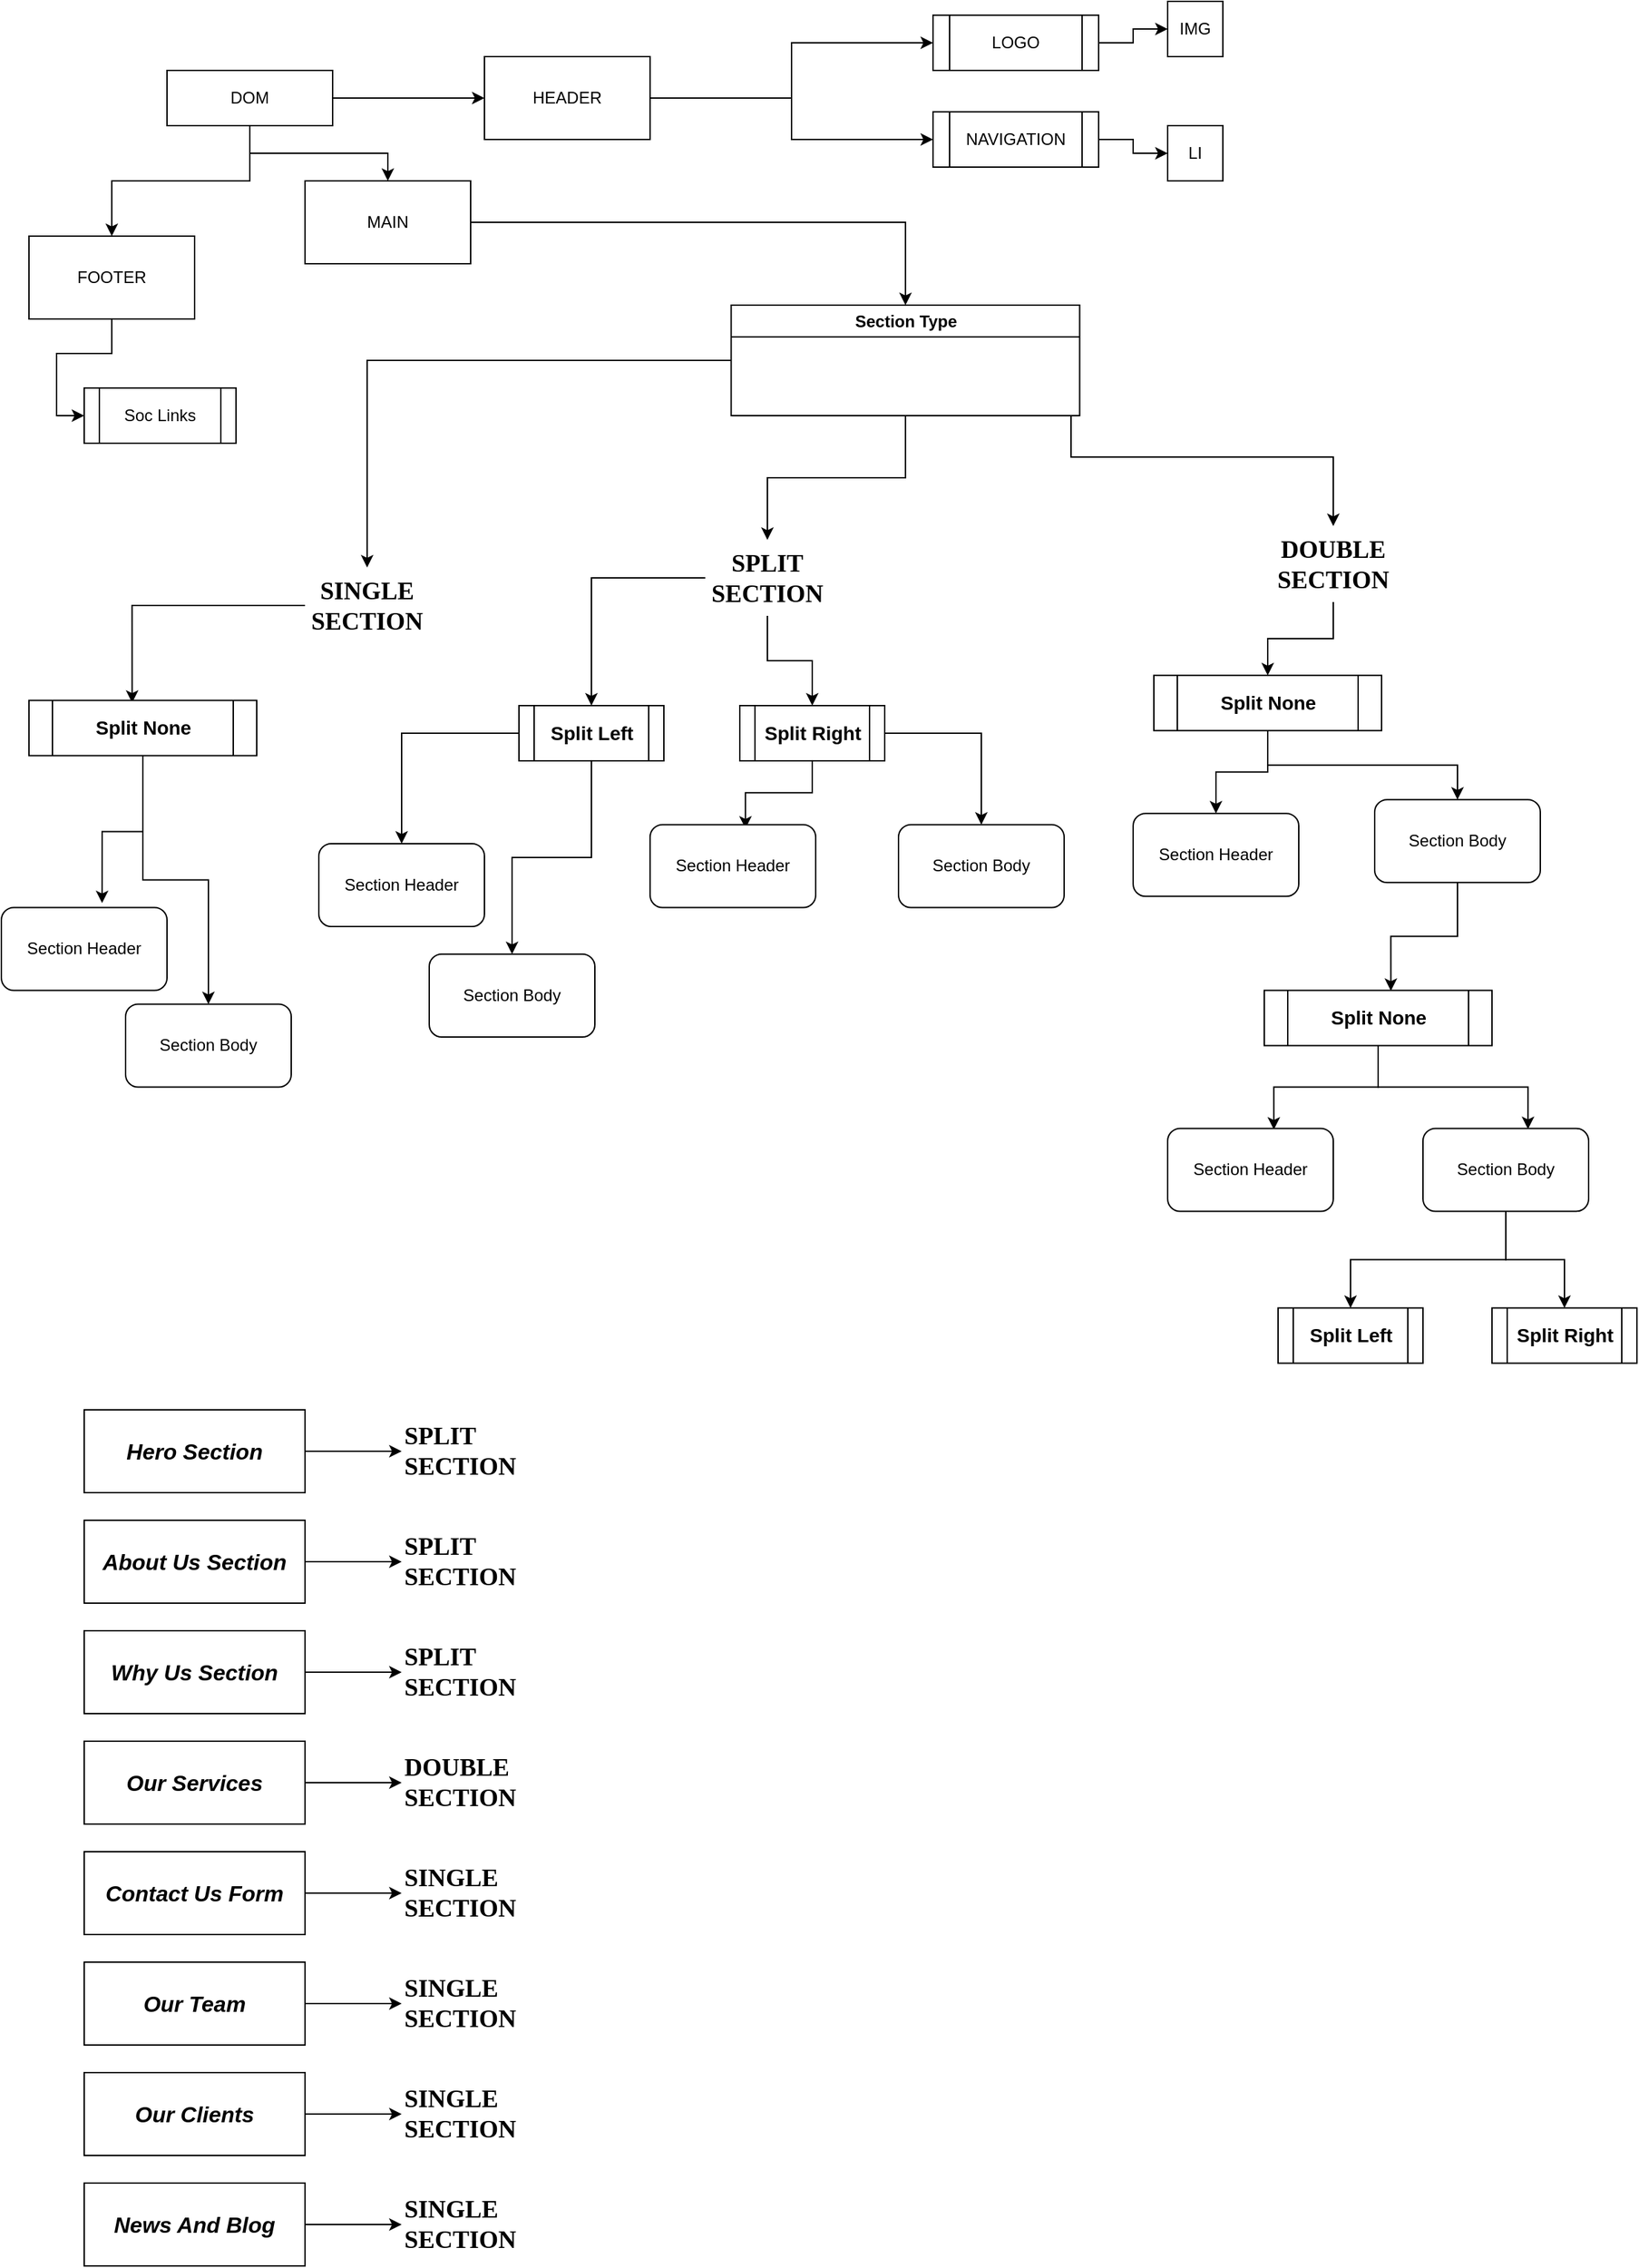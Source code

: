 <mxfile version="21.6.1" type="github">
  <diagram name="Page-1" id="3GMCaoutJsqQsDqICPwn">
    <mxGraphModel dx="4190" dy="3633" grid="1" gridSize="10" guides="1" tooltips="1" connect="1" arrows="1" fold="1" page="1" pageScale="1" pageWidth="850" pageHeight="1100" math="0" shadow="0">
      <root>
        <mxCell id="0" />
        <mxCell id="1" parent="0" />
        <mxCell id="UuIxYVkr14JvkqVsrURw-32" style="edgeStyle=orthogonalEdgeStyle;rounded=0;orthogonalLoop=1;jettySize=auto;html=1;" edge="1" parent="1" source="UuIxYVkr14JvkqVsrURw-1" target="UuIxYVkr14JvkqVsrURw-4">
          <mxGeometry relative="1" as="geometry" />
        </mxCell>
        <mxCell id="UuIxYVkr14JvkqVsrURw-33" style="edgeStyle=orthogonalEdgeStyle;rounded=0;orthogonalLoop=1;jettySize=auto;html=1;" edge="1" parent="1" source="UuIxYVkr14JvkqVsrURw-1" target="UuIxYVkr14JvkqVsrURw-3">
          <mxGeometry relative="1" as="geometry" />
        </mxCell>
        <mxCell id="UuIxYVkr14JvkqVsrURw-36" style="edgeStyle=orthogonalEdgeStyle;rounded=0;orthogonalLoop=1;jettySize=auto;html=1;" edge="1" parent="1" source="UuIxYVkr14JvkqVsrURw-1" target="UuIxYVkr14JvkqVsrURw-2">
          <mxGeometry relative="1" as="geometry" />
        </mxCell>
        <mxCell id="UuIxYVkr14JvkqVsrURw-1" value="DOM" style="rounded=0;whiteSpace=wrap;html=1;" vertex="1" parent="1">
          <mxGeometry x="-750" y="-2120" width="120" height="40" as="geometry" />
        </mxCell>
        <mxCell id="UuIxYVkr14JvkqVsrURw-37" style="edgeStyle=orthogonalEdgeStyle;rounded=0;orthogonalLoop=1;jettySize=auto;html=1;" edge="1" parent="1" source="UuIxYVkr14JvkqVsrURw-2" target="UuIxYVkr14JvkqVsrURw-9">
          <mxGeometry relative="1" as="geometry" />
        </mxCell>
        <mxCell id="UuIxYVkr14JvkqVsrURw-38" style="edgeStyle=orthogonalEdgeStyle;rounded=0;orthogonalLoop=1;jettySize=auto;html=1;" edge="1" parent="1" source="UuIxYVkr14JvkqVsrURw-2" target="UuIxYVkr14JvkqVsrURw-8">
          <mxGeometry relative="1" as="geometry" />
        </mxCell>
        <mxCell id="UuIxYVkr14JvkqVsrURw-2" value="HEADER" style="rounded=0;whiteSpace=wrap;html=1;" vertex="1" parent="1">
          <mxGeometry x="-520" y="-2130" width="120" height="60" as="geometry" />
        </mxCell>
        <mxCell id="UuIxYVkr14JvkqVsrURw-56" style="edgeStyle=orthogonalEdgeStyle;rounded=0;orthogonalLoop=1;jettySize=auto;html=1;entryX=0;entryY=0.5;entryDx=0;entryDy=0;" edge="1" parent="1" source="UuIxYVkr14JvkqVsrURw-3" target="UuIxYVkr14JvkqVsrURw-57">
          <mxGeometry relative="1" as="geometry">
            <mxPoint x="-830" y="-1880" as="targetPoint" />
          </mxGeometry>
        </mxCell>
        <mxCell id="UuIxYVkr14JvkqVsrURw-3" value="FOOTER" style="rounded=0;whiteSpace=wrap;html=1;" vertex="1" parent="1">
          <mxGeometry x="-850" y="-2000" width="120" height="60" as="geometry" />
        </mxCell>
        <mxCell id="UuIxYVkr14JvkqVsrURw-20" style="edgeStyle=orthogonalEdgeStyle;rounded=0;orthogonalLoop=1;jettySize=auto;html=1;" edge="1" parent="1" source="UuIxYVkr14JvkqVsrURw-4" target="UuIxYVkr14JvkqVsrURw-26">
          <mxGeometry relative="1" as="geometry">
            <mxPoint x="-460" y="-1900" as="targetPoint" />
          </mxGeometry>
        </mxCell>
        <mxCell id="UuIxYVkr14JvkqVsrURw-4" value="MAIN" style="rounded=0;whiteSpace=wrap;html=1;" vertex="1" parent="1">
          <mxGeometry x="-650" y="-2040" width="120" height="60" as="geometry" />
        </mxCell>
        <mxCell id="UuIxYVkr14JvkqVsrURw-40" style="edgeStyle=orthogonalEdgeStyle;rounded=0;orthogonalLoop=1;jettySize=auto;html=1;" edge="1" parent="1" source="UuIxYVkr14JvkqVsrURw-8" target="UuIxYVkr14JvkqVsrURw-12">
          <mxGeometry relative="1" as="geometry" />
        </mxCell>
        <mxCell id="UuIxYVkr14JvkqVsrURw-8" value="NAVIGATION" style="shape=process;whiteSpace=wrap;html=1;backgroundOutline=1;" vertex="1" parent="1">
          <mxGeometry x="-195" y="-2090" width="120" height="40" as="geometry" />
        </mxCell>
        <mxCell id="UuIxYVkr14JvkqVsrURw-39" style="edgeStyle=orthogonalEdgeStyle;rounded=0;orthogonalLoop=1;jettySize=auto;html=1;" edge="1" parent="1" source="UuIxYVkr14JvkqVsrURw-9" target="UuIxYVkr14JvkqVsrURw-17">
          <mxGeometry relative="1" as="geometry" />
        </mxCell>
        <mxCell id="UuIxYVkr14JvkqVsrURw-9" value="LOGO" style="shape=process;whiteSpace=wrap;html=1;backgroundOutline=1;" vertex="1" parent="1">
          <mxGeometry x="-195" y="-2160" width="120" height="40" as="geometry" />
        </mxCell>
        <mxCell id="UuIxYVkr14JvkqVsrURw-12" value="LI" style="whiteSpace=wrap;html=1;aspect=fixed;" vertex="1" parent="1">
          <mxGeometry x="-25" y="-2080" width="40" height="40" as="geometry" />
        </mxCell>
        <mxCell id="UuIxYVkr14JvkqVsrURw-17" value="IMG" style="whiteSpace=wrap;html=1;aspect=fixed;" vertex="1" parent="1">
          <mxGeometry x="-25" y="-2170" width="40" height="40" as="geometry" />
        </mxCell>
        <mxCell id="UuIxYVkr14JvkqVsrURw-23" value="Section Header" style="rounded=1;whiteSpace=wrap;html=1;" vertex="1" parent="1">
          <mxGeometry x="-50" y="-1581.88" width="120" height="60" as="geometry" />
        </mxCell>
        <mxCell id="UuIxYVkr14JvkqVsrURw-132" style="edgeStyle=orthogonalEdgeStyle;rounded=0;orthogonalLoop=1;jettySize=auto;html=1;entryX=0.556;entryY=0.009;entryDx=0;entryDy=0;entryPerimeter=0;" edge="1" parent="1" source="UuIxYVkr14JvkqVsrURw-24" target="UuIxYVkr14JvkqVsrURw-131">
          <mxGeometry relative="1" as="geometry" />
        </mxCell>
        <mxCell id="UuIxYVkr14JvkqVsrURw-24" value="Section Body" style="rounded=1;whiteSpace=wrap;html=1;glass=0;" vertex="1" parent="1">
          <mxGeometry x="125" y="-1591.88" width="120" height="60" as="geometry" />
        </mxCell>
        <mxCell id="UuIxYVkr14JvkqVsrURw-30" style="edgeStyle=orthogonalEdgeStyle;rounded=0;orthogonalLoop=1;jettySize=auto;html=1;" edge="1" parent="1" source="UuIxYVkr14JvkqVsrURw-26" target="UuIxYVkr14JvkqVsrURw-28">
          <mxGeometry relative="1" as="geometry" />
        </mxCell>
        <mxCell id="UuIxYVkr14JvkqVsrURw-31" style="edgeStyle=orthogonalEdgeStyle;rounded=0;orthogonalLoop=1;jettySize=auto;html=1;" edge="1" parent="1" source="UuIxYVkr14JvkqVsrURw-26" target="UuIxYVkr14JvkqVsrURw-27">
          <mxGeometry relative="1" as="geometry" />
        </mxCell>
        <mxCell id="UuIxYVkr14JvkqVsrURw-42" style="edgeStyle=orthogonalEdgeStyle;rounded=0;orthogonalLoop=1;jettySize=auto;html=1;entryX=0.5;entryY=0;entryDx=0;entryDy=0;" edge="1" parent="1" source="UuIxYVkr14JvkqVsrURw-26" target="UuIxYVkr14JvkqVsrURw-41">
          <mxGeometry relative="1" as="geometry">
            <Array as="points">
              <mxPoint x="-95" y="-1840" />
            </Array>
          </mxGeometry>
        </mxCell>
        <mxCell id="UuIxYVkr14JvkqVsrURw-26" value="Section Type" style="swimlane;whiteSpace=wrap;html=1;" vertex="1" parent="1">
          <mxGeometry x="-341.25" y="-1950" width="252.5" height="80" as="geometry" />
        </mxCell>
        <mxCell id="UuIxYVkr14JvkqVsrURw-120" style="edgeStyle=orthogonalEdgeStyle;rounded=0;orthogonalLoop=1;jettySize=auto;html=1;entryX=0.5;entryY=0;entryDx=0;entryDy=0;" edge="1" parent="1" source="UuIxYVkr14JvkqVsrURw-27" target="UuIxYVkr14JvkqVsrURw-68">
          <mxGeometry relative="1" as="geometry" />
        </mxCell>
        <mxCell id="UuIxYVkr14JvkqVsrURw-121" style="edgeStyle=orthogonalEdgeStyle;rounded=0;orthogonalLoop=1;jettySize=auto;html=1;" edge="1" parent="1" source="UuIxYVkr14JvkqVsrURw-27" target="UuIxYVkr14JvkqVsrURw-69">
          <mxGeometry relative="1" as="geometry" />
        </mxCell>
        <mxCell id="UuIxYVkr14JvkqVsrURw-27" value="&lt;font style=&quot;font-size: 18px;&quot; face=&quot;Lucida Console&quot;&gt;&lt;b&gt;SPLIT&lt;br&gt;SECTION&lt;/b&gt;&lt;/font&gt;" style="text;html=1;strokeColor=none;fillColor=none;align=center;verticalAlign=middle;whiteSpace=wrap;rounded=0;" vertex="1" parent="1">
          <mxGeometry x="-360" y="-1780" width="90" height="55" as="geometry" />
        </mxCell>
        <mxCell id="UuIxYVkr14JvkqVsrURw-122" style="edgeStyle=orthogonalEdgeStyle;rounded=0;orthogonalLoop=1;jettySize=auto;html=1;entryX=0.453;entryY=0.044;entryDx=0;entryDy=0;entryPerimeter=0;" edge="1" parent="1" source="UuIxYVkr14JvkqVsrURw-28" target="UuIxYVkr14JvkqVsrURw-67">
          <mxGeometry relative="1" as="geometry" />
        </mxCell>
        <mxCell id="UuIxYVkr14JvkqVsrURw-28" value="&lt;font style=&quot;font-size: 18px;&quot; face=&quot;Lucida Console&quot;&gt;&lt;b&gt;SINGLE&lt;br&gt;SECTION&lt;/b&gt;&lt;/font&gt;" style="text;html=1;strokeColor=none;fillColor=none;align=center;verticalAlign=middle;whiteSpace=wrap;rounded=0;glass=0;" vertex="1" parent="1">
          <mxGeometry x="-650" y="-1760" width="90" height="55" as="geometry" />
        </mxCell>
        <mxCell id="UuIxYVkr14JvkqVsrURw-126" style="edgeStyle=orthogonalEdgeStyle;rounded=0;orthogonalLoop=1;jettySize=auto;html=1;entryX=0.5;entryY=0;entryDx=0;entryDy=0;" edge="1" parent="1" source="UuIxYVkr14JvkqVsrURw-41" target="UuIxYVkr14JvkqVsrURw-71">
          <mxGeometry relative="1" as="geometry" />
        </mxCell>
        <mxCell id="UuIxYVkr14JvkqVsrURw-41" value="&lt;font style=&quot;font-size: 18px;&quot; face=&quot;Lucida Console&quot;&gt;&lt;b&gt;DOUBLE&lt;br&gt;SECTION&lt;/b&gt;&lt;/font&gt;" style="text;html=1;strokeColor=none;fillColor=none;align=center;verticalAlign=middle;whiteSpace=wrap;rounded=0;" vertex="1" parent="1">
          <mxGeometry x="50" y="-1790" width="90" height="55" as="geometry" />
        </mxCell>
        <mxCell id="UuIxYVkr14JvkqVsrURw-45" value="Section Body" style="rounded=1;whiteSpace=wrap;html=1;" vertex="1" parent="1">
          <mxGeometry x="-780" y="-1443.76" width="120" height="60" as="geometry" />
        </mxCell>
        <mxCell id="UuIxYVkr14JvkqVsrURw-46" value="Section Header" style="rounded=1;whiteSpace=wrap;html=1;" vertex="1" parent="1">
          <mxGeometry x="-870" y="-1513.76" width="120" height="60" as="geometry" />
        </mxCell>
        <mxCell id="UuIxYVkr14JvkqVsrURw-49" value="Section Body" style="rounded=1;whiteSpace=wrap;html=1;" vertex="1" parent="1">
          <mxGeometry x="-560" y="-1480" width="120" height="60" as="geometry" />
        </mxCell>
        <mxCell id="UuIxYVkr14JvkqVsrURw-50" value="Section Header" style="rounded=1;whiteSpace=wrap;html=1;" vertex="1" parent="1">
          <mxGeometry x="-640" y="-1560" width="120" height="60" as="geometry" />
        </mxCell>
        <mxCell id="UuIxYVkr14JvkqVsrURw-57" value="Soc Links" style="shape=process;whiteSpace=wrap;html=1;backgroundOutline=1;" vertex="1" parent="1">
          <mxGeometry x="-810" y="-1890" width="110" height="40" as="geometry" />
        </mxCell>
        <mxCell id="UuIxYVkr14JvkqVsrURw-110" style="edgeStyle=orthogonalEdgeStyle;rounded=0;orthogonalLoop=1;jettySize=auto;html=1;entryX=0.608;entryY=-0.053;entryDx=0;entryDy=0;entryPerimeter=0;" edge="1" parent="1" source="UuIxYVkr14JvkqVsrURw-67" target="UuIxYVkr14JvkqVsrURw-46">
          <mxGeometry relative="1" as="geometry" />
        </mxCell>
        <mxCell id="UuIxYVkr14JvkqVsrURw-111" style="edgeStyle=orthogonalEdgeStyle;rounded=0;orthogonalLoop=1;jettySize=auto;html=1;" edge="1" parent="1" source="UuIxYVkr14JvkqVsrURw-67" target="UuIxYVkr14JvkqVsrURw-45">
          <mxGeometry relative="1" as="geometry" />
        </mxCell>
        <mxCell id="UuIxYVkr14JvkqVsrURw-67" value="&lt;b style=&quot;border-color: var(--border-color);&quot;&gt;&lt;font style=&quot;font-size: 14px;&quot;&gt;Split None&lt;/font&gt;&lt;/b&gt;" style="shape=process;whiteSpace=wrap;html=1;backgroundOutline=1;" vertex="1" parent="1">
          <mxGeometry x="-850" y="-1663.76" width="165" height="40" as="geometry" />
        </mxCell>
        <mxCell id="UuIxYVkr14JvkqVsrURw-112" style="edgeStyle=orthogonalEdgeStyle;rounded=0;orthogonalLoop=1;jettySize=auto;html=1;" edge="1" parent="1" source="UuIxYVkr14JvkqVsrURw-68" target="UuIxYVkr14JvkqVsrURw-50">
          <mxGeometry relative="1" as="geometry" />
        </mxCell>
        <mxCell id="UuIxYVkr14JvkqVsrURw-113" style="edgeStyle=orthogonalEdgeStyle;rounded=0;orthogonalLoop=1;jettySize=auto;html=1;" edge="1" parent="1" source="UuIxYVkr14JvkqVsrURw-68" target="UuIxYVkr14JvkqVsrURw-49">
          <mxGeometry relative="1" as="geometry" />
        </mxCell>
        <mxCell id="UuIxYVkr14JvkqVsrURw-68" value="&lt;b style=&quot;border-color: var(--border-color);&quot;&gt;&lt;font style=&quot;font-size: 14px;&quot;&gt;Split Left&lt;/font&gt;&lt;/b&gt;" style="shape=process;whiteSpace=wrap;html=1;backgroundOutline=1;" vertex="1" parent="1">
          <mxGeometry x="-495" y="-1660" width="105" height="40" as="geometry" />
        </mxCell>
        <mxCell id="UuIxYVkr14JvkqVsrURw-119" style="edgeStyle=orthogonalEdgeStyle;rounded=0;orthogonalLoop=1;jettySize=auto;html=1;" edge="1" parent="1" source="UuIxYVkr14JvkqVsrURw-69" target="UuIxYVkr14JvkqVsrURw-118">
          <mxGeometry relative="1" as="geometry" />
        </mxCell>
        <mxCell id="UuIxYVkr14JvkqVsrURw-123" style="edgeStyle=orthogonalEdgeStyle;rounded=0;orthogonalLoop=1;jettySize=auto;html=1;entryX=0.576;entryY=0.047;entryDx=0;entryDy=0;entryPerimeter=0;" edge="1" parent="1" source="UuIxYVkr14JvkqVsrURw-69" target="UuIxYVkr14JvkqVsrURw-116">
          <mxGeometry relative="1" as="geometry" />
        </mxCell>
        <mxCell id="UuIxYVkr14JvkqVsrURw-69" value="&lt;b style=&quot;border-color: var(--border-color);&quot;&gt;&lt;font style=&quot;font-size: 14px;&quot;&gt;Split Right&lt;/font&gt;&lt;/b&gt;" style="shape=process;whiteSpace=wrap;html=1;backgroundOutline=1;" vertex="1" parent="1">
          <mxGeometry x="-335" y="-1660" width="105" height="40" as="geometry" />
        </mxCell>
        <mxCell id="UuIxYVkr14JvkqVsrURw-127" style="edgeStyle=orthogonalEdgeStyle;rounded=0;orthogonalLoop=1;jettySize=auto;html=1;entryX=0.5;entryY=0;entryDx=0;entryDy=0;" edge="1" parent="1" source="UuIxYVkr14JvkqVsrURw-71" target="UuIxYVkr14JvkqVsrURw-24">
          <mxGeometry relative="1" as="geometry" />
        </mxCell>
        <mxCell id="UuIxYVkr14JvkqVsrURw-128" style="edgeStyle=orthogonalEdgeStyle;rounded=0;orthogonalLoop=1;jettySize=auto;html=1;" edge="1" parent="1" source="UuIxYVkr14JvkqVsrURw-71" target="UuIxYVkr14JvkqVsrURw-23">
          <mxGeometry relative="1" as="geometry" />
        </mxCell>
        <mxCell id="UuIxYVkr14JvkqVsrURw-71" value="&lt;b style=&quot;border-color: var(--border-color);&quot;&gt;&lt;font style=&quot;font-size: 14px;&quot;&gt;Split None&lt;/font&gt;&lt;/b&gt;" style="shape=process;whiteSpace=wrap;html=1;backgroundOutline=1;" vertex="1" parent="1">
          <mxGeometry x="-35" y="-1681.88" width="165" height="40" as="geometry" />
        </mxCell>
        <mxCell id="UuIxYVkr14JvkqVsrURw-72" value="&lt;b style=&quot;border-color: var(--border-color);&quot;&gt;&lt;font style=&quot;font-size: 14px;&quot;&gt;Split Left&lt;/font&gt;&lt;/b&gt;" style="shape=process;whiteSpace=wrap;html=1;backgroundOutline=1;" vertex="1" parent="1">
          <mxGeometry x="55" y="-1223.76" width="105" height="40" as="geometry" />
        </mxCell>
        <mxCell id="UuIxYVkr14JvkqVsrURw-73" value="&lt;b style=&quot;border-color: var(--border-color);&quot;&gt;&lt;font style=&quot;font-size: 14px;&quot;&gt;Split Right&lt;/font&gt;&lt;/b&gt;" style="shape=process;whiteSpace=wrap;html=1;backgroundOutline=1;" vertex="1" parent="1">
          <mxGeometry x="210" y="-1223.76" width="105" height="40" as="geometry" />
        </mxCell>
        <mxCell id="UuIxYVkr14JvkqVsrURw-100" style="edgeStyle=orthogonalEdgeStyle;rounded=0;orthogonalLoop=1;jettySize=auto;html=1;" edge="1" parent="1" source="UuIxYVkr14JvkqVsrURw-81" target="UuIxYVkr14JvkqVsrURw-91">
          <mxGeometry relative="1" as="geometry" />
        </mxCell>
        <mxCell id="UuIxYVkr14JvkqVsrURw-81" value="Why Us Section" style="whiteSpace=wrap;align=center;html=1;fontStyle=3;fontSize=16;" vertex="1" parent="1">
          <mxGeometry x="-810" y="-990" width="160" height="60" as="geometry" />
        </mxCell>
        <mxCell id="UuIxYVkr14JvkqVsrURw-105" style="edgeStyle=orthogonalEdgeStyle;rounded=0;orthogonalLoop=1;jettySize=auto;html=1;" edge="1" parent="1" source="UuIxYVkr14JvkqVsrURw-82" target="UuIxYVkr14JvkqVsrURw-97">
          <mxGeometry relative="1" as="geometry" />
        </mxCell>
        <mxCell id="UuIxYVkr14JvkqVsrURw-82" value="News And Blog" style="whiteSpace=wrap;align=center;html=1;fontStyle=3;fontSize=16;" vertex="1" parent="1">
          <mxGeometry x="-810" y="-590" width="160" height="60" as="geometry" />
        </mxCell>
        <mxCell id="UuIxYVkr14JvkqVsrURw-104" style="edgeStyle=orthogonalEdgeStyle;rounded=0;orthogonalLoop=1;jettySize=auto;html=1;" edge="1" parent="1" source="UuIxYVkr14JvkqVsrURw-83" target="UuIxYVkr14JvkqVsrURw-96">
          <mxGeometry relative="1" as="geometry" />
        </mxCell>
        <mxCell id="UuIxYVkr14JvkqVsrURw-83" value="Our Clients" style="whiteSpace=wrap;align=center;html=1;fontStyle=3;fontSize=16;" vertex="1" parent="1">
          <mxGeometry x="-810" y="-670" width="160" height="60" as="geometry" />
        </mxCell>
        <mxCell id="UuIxYVkr14JvkqVsrURw-103" style="edgeStyle=orthogonalEdgeStyle;rounded=0;orthogonalLoop=1;jettySize=auto;html=1;" edge="1" parent="1" source="UuIxYVkr14JvkqVsrURw-84" target="UuIxYVkr14JvkqVsrURw-95">
          <mxGeometry relative="1" as="geometry" />
        </mxCell>
        <mxCell id="UuIxYVkr14JvkqVsrURw-84" value="Our Team" style="whiteSpace=wrap;align=center;html=1;fontStyle=3;fontSize=16;" vertex="1" parent="1">
          <mxGeometry x="-810" y="-750" width="160" height="60" as="geometry" />
        </mxCell>
        <mxCell id="UuIxYVkr14JvkqVsrURw-102" style="edgeStyle=orthogonalEdgeStyle;rounded=0;orthogonalLoop=1;jettySize=auto;html=1;" edge="1" parent="1" source="UuIxYVkr14JvkqVsrURw-85" target="UuIxYVkr14JvkqVsrURw-94">
          <mxGeometry relative="1" as="geometry" />
        </mxCell>
        <mxCell id="UuIxYVkr14JvkqVsrURw-85" value="Contact Us Form" style="whiteSpace=wrap;align=center;html=1;fontStyle=3;fontSize=16;" vertex="1" parent="1">
          <mxGeometry x="-810" y="-830" width="160" height="60" as="geometry" />
        </mxCell>
        <mxCell id="UuIxYVkr14JvkqVsrURw-99" style="edgeStyle=orthogonalEdgeStyle;rounded=0;orthogonalLoop=1;jettySize=auto;html=1;" edge="1" parent="1" source="UuIxYVkr14JvkqVsrURw-86" target="UuIxYVkr14JvkqVsrURw-92">
          <mxGeometry relative="1" as="geometry" />
        </mxCell>
        <mxCell id="UuIxYVkr14JvkqVsrURw-86" value="About Us Section" style="whiteSpace=wrap;align=center;html=1;fontStyle=3;fontSize=16;" vertex="1" parent="1">
          <mxGeometry x="-810" y="-1070" width="160" height="60" as="geometry" />
        </mxCell>
        <mxCell id="UuIxYVkr14JvkqVsrURw-98" style="edgeStyle=orthogonalEdgeStyle;rounded=0;orthogonalLoop=1;jettySize=auto;html=1;entryX=0;entryY=0.5;entryDx=0;entryDy=0;" edge="1" parent="1" source="UuIxYVkr14JvkqVsrURw-87" target="UuIxYVkr14JvkqVsrURw-90">
          <mxGeometry relative="1" as="geometry" />
        </mxCell>
        <mxCell id="UuIxYVkr14JvkqVsrURw-87" value="Hero Section" style="align=center;whiteSpace=wrap;fontStyle=3;fontSize=16;" vertex="1" parent="1">
          <mxGeometry x="-810" y="-1150" width="160" height="60" as="geometry" />
        </mxCell>
        <mxCell id="UuIxYVkr14JvkqVsrURw-101" style="edgeStyle=orthogonalEdgeStyle;rounded=0;orthogonalLoop=1;jettySize=auto;html=1;entryX=0;entryY=0.5;entryDx=0;entryDy=0;" edge="1" parent="1" source="UuIxYVkr14JvkqVsrURw-88" target="UuIxYVkr14JvkqVsrURw-93">
          <mxGeometry relative="1" as="geometry" />
        </mxCell>
        <mxCell id="UuIxYVkr14JvkqVsrURw-88" value="Our Services" style="whiteSpace=wrap;align=center;html=1;fontStyle=3;fontSize=16;" vertex="1" parent="1">
          <mxGeometry x="-810" y="-910" width="160" height="60" as="geometry" />
        </mxCell>
        <mxCell id="UuIxYVkr14JvkqVsrURw-90" value="&lt;font style=&quot;font-size: 18px;&quot; face=&quot;Lucida Console&quot;&gt;&lt;b&gt;SPLIT&lt;br&gt;SECTION&lt;/b&gt;&lt;/font&gt;" style="text;html=1;strokeColor=none;fillColor=none;align=left;verticalAlign=middle;whiteSpace=wrap;rounded=0;" vertex="1" parent="1">
          <mxGeometry x="-580" y="-1150" width="120" height="60" as="geometry" />
        </mxCell>
        <mxCell id="UuIxYVkr14JvkqVsrURw-91" value="&lt;font style=&quot;font-size: 18px;&quot; face=&quot;Lucida Console&quot;&gt;&lt;b&gt;SPLIT&lt;br&gt;SECTION&lt;/b&gt;&lt;/font&gt;" style="text;html=1;strokeColor=none;fillColor=none;align=left;verticalAlign=middle;whiteSpace=wrap;rounded=0;" vertex="1" parent="1">
          <mxGeometry x="-580" y="-990" width="120" height="60" as="geometry" />
        </mxCell>
        <mxCell id="UuIxYVkr14JvkqVsrURw-92" value="&lt;font style=&quot;font-size: 18px;&quot; face=&quot;Lucida Console&quot;&gt;&lt;b&gt;SPLIT&lt;br&gt;SECTION&lt;/b&gt;&lt;/font&gt;" style="text;html=1;strokeColor=none;fillColor=none;align=left;verticalAlign=middle;whiteSpace=wrap;rounded=0;" vertex="1" parent="1">
          <mxGeometry x="-580" y="-1070" width="120" height="60" as="geometry" />
        </mxCell>
        <mxCell id="UuIxYVkr14JvkqVsrURw-93" value="&lt;font style=&quot;font-size: 18px;&quot; face=&quot;Lucida Console&quot;&gt;&lt;b&gt;DOUBLE&lt;br&gt;SECTION&lt;/b&gt;&lt;/font&gt;" style="text;html=1;strokeColor=none;fillColor=none;align=left;verticalAlign=middle;whiteSpace=wrap;rounded=0;" vertex="1" parent="1">
          <mxGeometry x="-580" y="-910" width="120" height="60" as="geometry" />
        </mxCell>
        <mxCell id="UuIxYVkr14JvkqVsrURw-94" value="&lt;font style=&quot;font-size: 18px;&quot; face=&quot;Lucida Console&quot;&gt;&lt;b&gt;SINGLE&lt;br&gt;SECTION&lt;/b&gt;&lt;/font&gt;" style="text;html=1;strokeColor=none;fillColor=none;align=left;verticalAlign=middle;whiteSpace=wrap;rounded=0;" vertex="1" parent="1">
          <mxGeometry x="-580" y="-830" width="120" height="60" as="geometry" />
        </mxCell>
        <mxCell id="UuIxYVkr14JvkqVsrURw-95" value="&lt;font style=&quot;font-size: 18px;&quot; face=&quot;Lucida Console&quot;&gt;&lt;b&gt;SINGLE&lt;br&gt;SECTION&lt;/b&gt;&lt;/font&gt;" style="text;html=1;strokeColor=none;fillColor=none;align=left;verticalAlign=middle;whiteSpace=wrap;rounded=0;" vertex="1" parent="1">
          <mxGeometry x="-580" y="-750" width="120" height="60" as="geometry" />
        </mxCell>
        <mxCell id="UuIxYVkr14JvkqVsrURw-96" value="&lt;font style=&quot;font-size: 18px;&quot; face=&quot;Lucida Console&quot;&gt;&lt;b&gt;SINGLE&lt;br&gt;SECTION&lt;/b&gt;&lt;/font&gt;" style="text;html=1;strokeColor=none;fillColor=none;align=left;verticalAlign=middle;whiteSpace=wrap;rounded=0;" vertex="1" parent="1">
          <mxGeometry x="-580" y="-670" width="120" height="60" as="geometry" />
        </mxCell>
        <mxCell id="UuIxYVkr14JvkqVsrURw-97" value="&lt;font style=&quot;font-size: 18px;&quot; face=&quot;Lucida Console&quot;&gt;&lt;b&gt;SINGLE&lt;br&gt;SECTION&lt;/b&gt;&lt;/font&gt;" style="text;html=1;strokeColor=none;fillColor=none;align=left;verticalAlign=middle;whiteSpace=wrap;rounded=0;" vertex="1" parent="1">
          <mxGeometry x="-580" y="-590" width="120" height="60" as="geometry" />
        </mxCell>
        <mxCell id="UuIxYVkr14JvkqVsrURw-116" value="Section Header" style="rounded=1;whiteSpace=wrap;html=1;" vertex="1" parent="1">
          <mxGeometry x="-400" y="-1573.76" width="120" height="60" as="geometry" />
        </mxCell>
        <mxCell id="UuIxYVkr14JvkqVsrURw-118" value="Section Body" style="rounded=1;whiteSpace=wrap;html=1;" vertex="1" parent="1">
          <mxGeometry x="-220" y="-1573.76" width="120" height="60" as="geometry" />
        </mxCell>
        <mxCell id="UuIxYVkr14JvkqVsrURw-135" style="edgeStyle=orthogonalEdgeStyle;rounded=0;orthogonalLoop=1;jettySize=auto;html=1;entryX=0.641;entryY=0.014;entryDx=0;entryDy=0;entryPerimeter=0;" edge="1" parent="1" source="UuIxYVkr14JvkqVsrURw-131" target="UuIxYVkr14JvkqVsrURw-133">
          <mxGeometry relative="1" as="geometry" />
        </mxCell>
        <mxCell id="UuIxYVkr14JvkqVsrURw-136" style="edgeStyle=orthogonalEdgeStyle;rounded=0;orthogonalLoop=1;jettySize=auto;html=1;entryX=0.634;entryY=0.008;entryDx=0;entryDy=0;entryPerimeter=0;" edge="1" parent="1" source="UuIxYVkr14JvkqVsrURw-131" target="UuIxYVkr14JvkqVsrURw-134">
          <mxGeometry relative="1" as="geometry" />
        </mxCell>
        <mxCell id="UuIxYVkr14JvkqVsrURw-131" value="&lt;b style=&quot;border-color: var(--border-color);&quot;&gt;&lt;font style=&quot;font-size: 14px;&quot;&gt;Split None&lt;/font&gt;&lt;/b&gt;" style="shape=process;whiteSpace=wrap;html=1;backgroundOutline=1;" vertex="1" parent="1">
          <mxGeometry x="45" y="-1453.76" width="165" height="40" as="geometry" />
        </mxCell>
        <mxCell id="UuIxYVkr14JvkqVsrURw-133" value="Section Header" style="rounded=1;whiteSpace=wrap;html=1;" vertex="1" parent="1">
          <mxGeometry x="-25" y="-1353.76" width="120" height="60" as="geometry" />
        </mxCell>
        <mxCell id="UuIxYVkr14JvkqVsrURw-137" style="edgeStyle=orthogonalEdgeStyle;rounded=0;orthogonalLoop=1;jettySize=auto;html=1;entryX=0.5;entryY=0;entryDx=0;entryDy=0;" edge="1" parent="1" source="UuIxYVkr14JvkqVsrURw-134" target="UuIxYVkr14JvkqVsrURw-72">
          <mxGeometry relative="1" as="geometry" />
        </mxCell>
        <mxCell id="UuIxYVkr14JvkqVsrURw-138" style="edgeStyle=orthogonalEdgeStyle;rounded=0;orthogonalLoop=1;jettySize=auto;html=1;entryX=0.5;entryY=0;entryDx=0;entryDy=0;" edge="1" parent="1" source="UuIxYVkr14JvkqVsrURw-134" target="UuIxYVkr14JvkqVsrURw-73">
          <mxGeometry relative="1" as="geometry" />
        </mxCell>
        <mxCell id="UuIxYVkr14JvkqVsrURw-134" value="Section Body" style="rounded=1;whiteSpace=wrap;html=1;glass=0;" vertex="1" parent="1">
          <mxGeometry x="160" y="-1353.76" width="120" height="60" as="geometry" />
        </mxCell>
      </root>
    </mxGraphModel>
  </diagram>
</mxfile>

